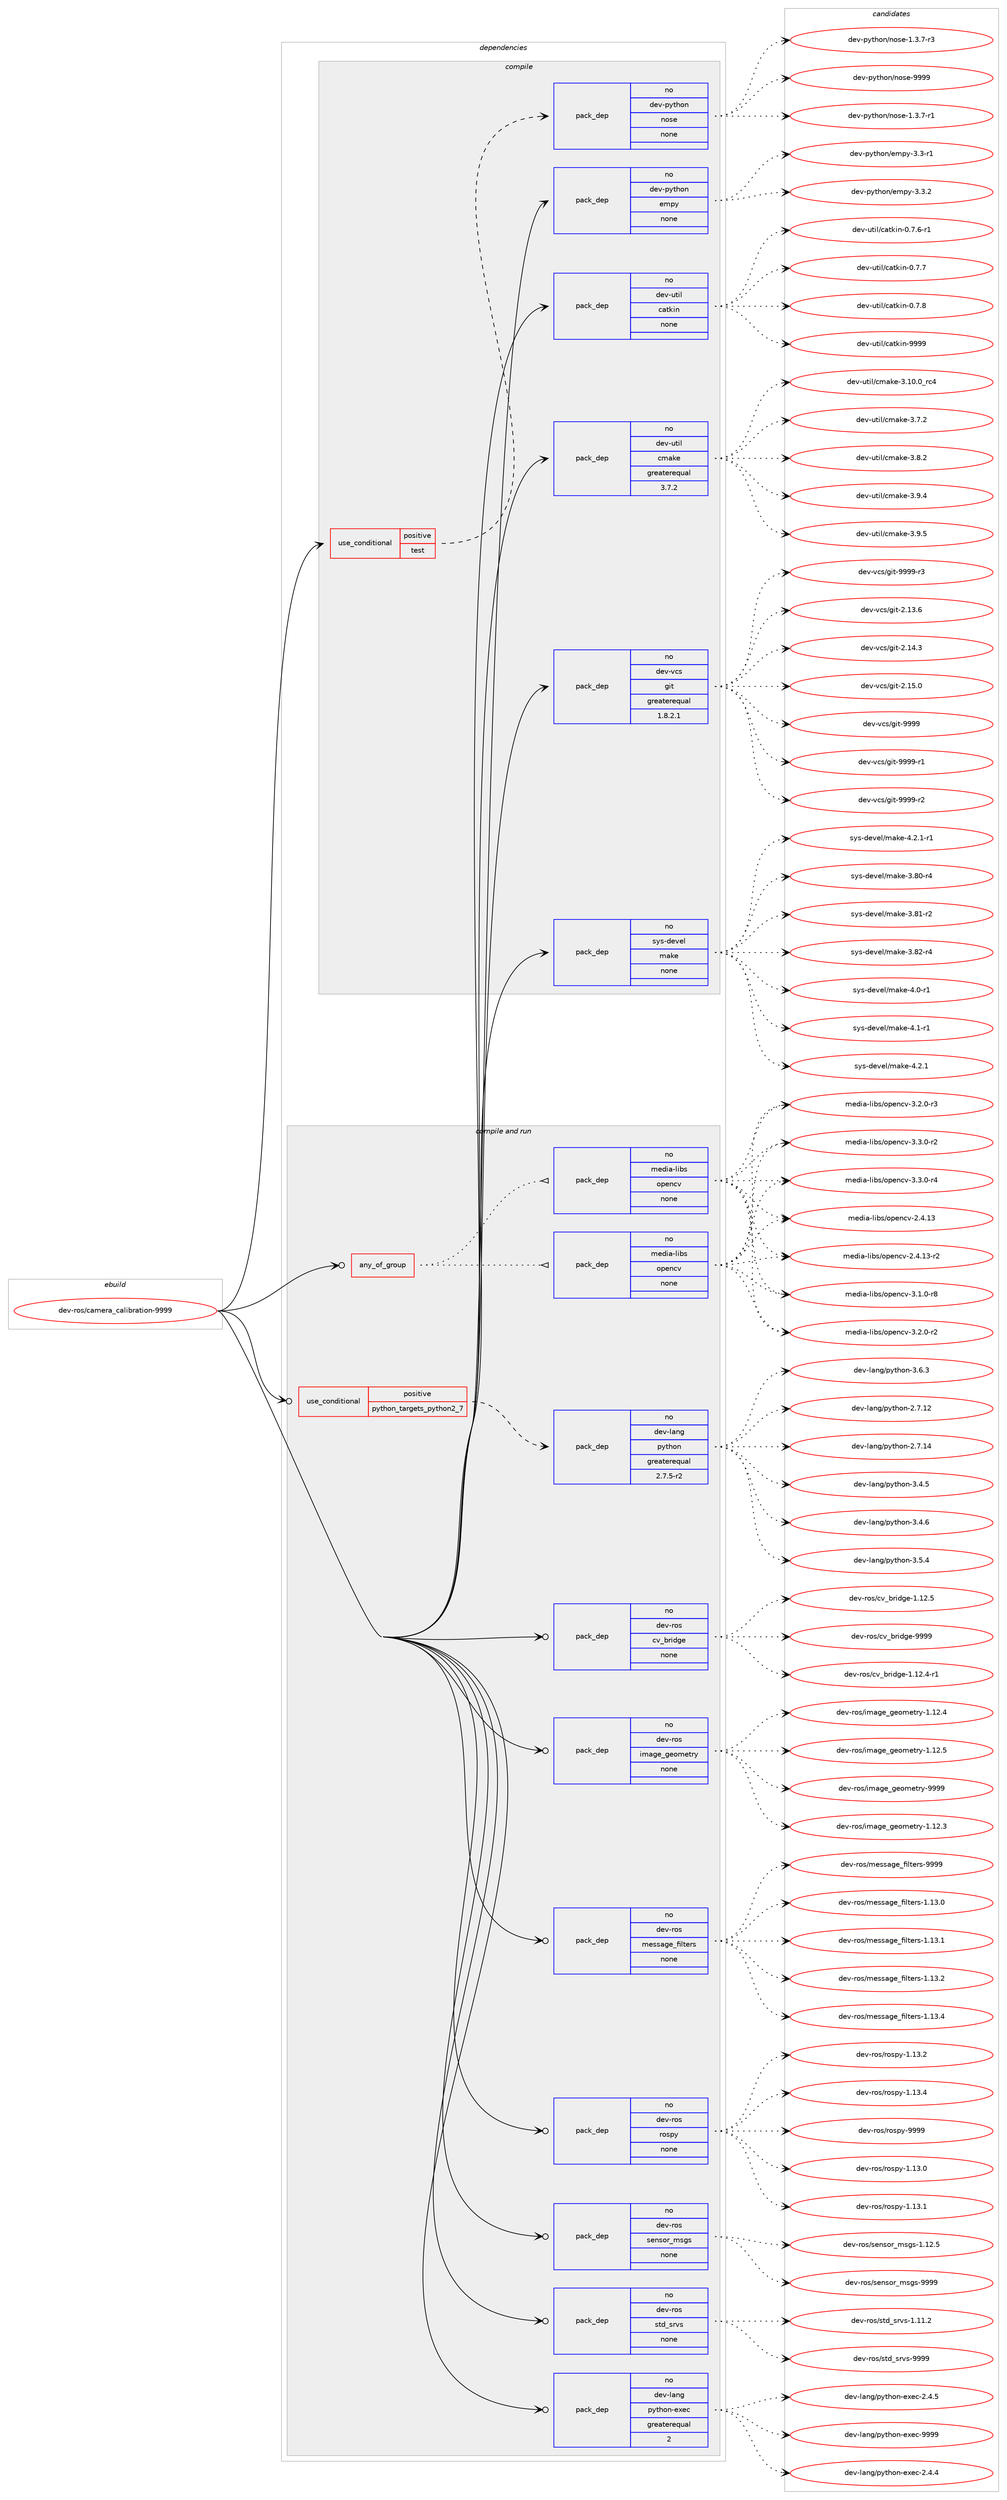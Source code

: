 digraph prolog {

# *************
# Graph options
# *************

newrank=true;
concentrate=true;
compound=true;
graph [rankdir=LR,fontname=Helvetica,fontsize=10,ranksep=1.5];#, ranksep=2.5, nodesep=0.2];
edge  [arrowhead=vee];
node  [fontname=Helvetica,fontsize=10];

# **********
# The ebuild
# **********

subgraph cluster_leftcol {
color=gray;
rank=same;
label=<<i>ebuild</i>>;
id [label="dev-ros/camera_calibration-9999", color=red, width=4, href="../dev-ros/camera_calibration-9999.svg"];
}

# ****************
# The dependencies
# ****************

subgraph cluster_midcol {
color=gray;
label=<<i>dependencies</i>>;
subgraph cluster_compile {
fillcolor="#eeeeee";
style=filled;
label=<<i>compile</i>>;
subgraph cond44892 {
dependency198423 [label=<<TABLE BORDER="0" CELLBORDER="1" CELLSPACING="0" CELLPADDING="4"><TR><TD ROWSPAN="3" CELLPADDING="10">use_conditional</TD></TR><TR><TD>positive</TD></TR><TR><TD>test</TD></TR></TABLE>>, shape=none, color=red];
subgraph pack149545 {
dependency198424 [label=<<TABLE BORDER="0" CELLBORDER="1" CELLSPACING="0" CELLPADDING="4" WIDTH="220"><TR><TD ROWSPAN="6" CELLPADDING="30">pack_dep</TD></TR><TR><TD WIDTH="110">no</TD></TR><TR><TD>dev-python</TD></TR><TR><TD>nose</TD></TR><TR><TD>none</TD></TR><TR><TD></TD></TR></TABLE>>, shape=none, color=blue];
}
dependency198423:e -> dependency198424:w [weight=20,style="dashed",arrowhead="vee"];
}
id:e -> dependency198423:w [weight=20,style="solid",arrowhead="vee"];
subgraph pack149546 {
dependency198425 [label=<<TABLE BORDER="0" CELLBORDER="1" CELLSPACING="0" CELLPADDING="4" WIDTH="220"><TR><TD ROWSPAN="6" CELLPADDING="30">pack_dep</TD></TR><TR><TD WIDTH="110">no</TD></TR><TR><TD>dev-python</TD></TR><TR><TD>empy</TD></TR><TR><TD>none</TD></TR><TR><TD></TD></TR></TABLE>>, shape=none, color=blue];
}
id:e -> dependency198425:w [weight=20,style="solid",arrowhead="vee"];
subgraph pack149547 {
dependency198426 [label=<<TABLE BORDER="0" CELLBORDER="1" CELLSPACING="0" CELLPADDING="4" WIDTH="220"><TR><TD ROWSPAN="6" CELLPADDING="30">pack_dep</TD></TR><TR><TD WIDTH="110">no</TD></TR><TR><TD>dev-util</TD></TR><TR><TD>catkin</TD></TR><TR><TD>none</TD></TR><TR><TD></TD></TR></TABLE>>, shape=none, color=blue];
}
id:e -> dependency198426:w [weight=20,style="solid",arrowhead="vee"];
subgraph pack149548 {
dependency198427 [label=<<TABLE BORDER="0" CELLBORDER="1" CELLSPACING="0" CELLPADDING="4" WIDTH="220"><TR><TD ROWSPAN="6" CELLPADDING="30">pack_dep</TD></TR><TR><TD WIDTH="110">no</TD></TR><TR><TD>dev-util</TD></TR><TR><TD>cmake</TD></TR><TR><TD>greaterequal</TD></TR><TR><TD>3.7.2</TD></TR></TABLE>>, shape=none, color=blue];
}
id:e -> dependency198427:w [weight=20,style="solid",arrowhead="vee"];
subgraph pack149549 {
dependency198428 [label=<<TABLE BORDER="0" CELLBORDER="1" CELLSPACING="0" CELLPADDING="4" WIDTH="220"><TR><TD ROWSPAN="6" CELLPADDING="30">pack_dep</TD></TR><TR><TD WIDTH="110">no</TD></TR><TR><TD>dev-vcs</TD></TR><TR><TD>git</TD></TR><TR><TD>greaterequal</TD></TR><TR><TD>1.8.2.1</TD></TR></TABLE>>, shape=none, color=blue];
}
id:e -> dependency198428:w [weight=20,style="solid",arrowhead="vee"];
subgraph pack149550 {
dependency198429 [label=<<TABLE BORDER="0" CELLBORDER="1" CELLSPACING="0" CELLPADDING="4" WIDTH="220"><TR><TD ROWSPAN="6" CELLPADDING="30">pack_dep</TD></TR><TR><TD WIDTH="110">no</TD></TR><TR><TD>sys-devel</TD></TR><TR><TD>make</TD></TR><TR><TD>none</TD></TR><TR><TD></TD></TR></TABLE>>, shape=none, color=blue];
}
id:e -> dependency198429:w [weight=20,style="solid",arrowhead="vee"];
}
subgraph cluster_compileandrun {
fillcolor="#eeeeee";
style=filled;
label=<<i>compile and run</i>>;
subgraph any3940 {
dependency198430 [label=<<TABLE BORDER="0" CELLBORDER="1" CELLSPACING="0" CELLPADDING="4"><TR><TD CELLPADDING="10">any_of_group</TD></TR></TABLE>>, shape=none, color=red];subgraph pack149551 {
dependency198431 [label=<<TABLE BORDER="0" CELLBORDER="1" CELLSPACING="0" CELLPADDING="4" WIDTH="220"><TR><TD ROWSPAN="6" CELLPADDING="30">pack_dep</TD></TR><TR><TD WIDTH="110">no</TD></TR><TR><TD>media-libs</TD></TR><TR><TD>opencv</TD></TR><TR><TD>none</TD></TR><TR><TD></TD></TR></TABLE>>, shape=none, color=blue];
}
dependency198430:e -> dependency198431:w [weight=20,style="dotted",arrowhead="oinv"];
subgraph pack149552 {
dependency198432 [label=<<TABLE BORDER="0" CELLBORDER="1" CELLSPACING="0" CELLPADDING="4" WIDTH="220"><TR><TD ROWSPAN="6" CELLPADDING="30">pack_dep</TD></TR><TR><TD WIDTH="110">no</TD></TR><TR><TD>media-libs</TD></TR><TR><TD>opencv</TD></TR><TR><TD>none</TD></TR><TR><TD></TD></TR></TABLE>>, shape=none, color=blue];
}
dependency198430:e -> dependency198432:w [weight=20,style="dotted",arrowhead="oinv"];
}
id:e -> dependency198430:w [weight=20,style="solid",arrowhead="odotvee"];
subgraph cond44893 {
dependency198433 [label=<<TABLE BORDER="0" CELLBORDER="1" CELLSPACING="0" CELLPADDING="4"><TR><TD ROWSPAN="3" CELLPADDING="10">use_conditional</TD></TR><TR><TD>positive</TD></TR><TR><TD>python_targets_python2_7</TD></TR></TABLE>>, shape=none, color=red];
subgraph pack149553 {
dependency198434 [label=<<TABLE BORDER="0" CELLBORDER="1" CELLSPACING="0" CELLPADDING="4" WIDTH="220"><TR><TD ROWSPAN="6" CELLPADDING="30">pack_dep</TD></TR><TR><TD WIDTH="110">no</TD></TR><TR><TD>dev-lang</TD></TR><TR><TD>python</TD></TR><TR><TD>greaterequal</TD></TR><TR><TD>2.7.5-r2</TD></TR></TABLE>>, shape=none, color=blue];
}
dependency198433:e -> dependency198434:w [weight=20,style="dashed",arrowhead="vee"];
}
id:e -> dependency198433:w [weight=20,style="solid",arrowhead="odotvee"];
subgraph pack149554 {
dependency198435 [label=<<TABLE BORDER="0" CELLBORDER="1" CELLSPACING="0" CELLPADDING="4" WIDTH="220"><TR><TD ROWSPAN="6" CELLPADDING="30">pack_dep</TD></TR><TR><TD WIDTH="110">no</TD></TR><TR><TD>dev-lang</TD></TR><TR><TD>python-exec</TD></TR><TR><TD>greaterequal</TD></TR><TR><TD>2</TD></TR></TABLE>>, shape=none, color=blue];
}
id:e -> dependency198435:w [weight=20,style="solid",arrowhead="odotvee"];
subgraph pack149555 {
dependency198436 [label=<<TABLE BORDER="0" CELLBORDER="1" CELLSPACING="0" CELLPADDING="4" WIDTH="220"><TR><TD ROWSPAN="6" CELLPADDING="30">pack_dep</TD></TR><TR><TD WIDTH="110">no</TD></TR><TR><TD>dev-ros</TD></TR><TR><TD>cv_bridge</TD></TR><TR><TD>none</TD></TR><TR><TD></TD></TR></TABLE>>, shape=none, color=blue];
}
id:e -> dependency198436:w [weight=20,style="solid",arrowhead="odotvee"];
subgraph pack149556 {
dependency198437 [label=<<TABLE BORDER="0" CELLBORDER="1" CELLSPACING="0" CELLPADDING="4" WIDTH="220"><TR><TD ROWSPAN="6" CELLPADDING="30">pack_dep</TD></TR><TR><TD WIDTH="110">no</TD></TR><TR><TD>dev-ros</TD></TR><TR><TD>image_geometry</TD></TR><TR><TD>none</TD></TR><TR><TD></TD></TR></TABLE>>, shape=none, color=blue];
}
id:e -> dependency198437:w [weight=20,style="solid",arrowhead="odotvee"];
subgraph pack149557 {
dependency198438 [label=<<TABLE BORDER="0" CELLBORDER="1" CELLSPACING="0" CELLPADDING="4" WIDTH="220"><TR><TD ROWSPAN="6" CELLPADDING="30">pack_dep</TD></TR><TR><TD WIDTH="110">no</TD></TR><TR><TD>dev-ros</TD></TR><TR><TD>message_filters</TD></TR><TR><TD>none</TD></TR><TR><TD></TD></TR></TABLE>>, shape=none, color=blue];
}
id:e -> dependency198438:w [weight=20,style="solid",arrowhead="odotvee"];
subgraph pack149558 {
dependency198439 [label=<<TABLE BORDER="0" CELLBORDER="1" CELLSPACING="0" CELLPADDING="4" WIDTH="220"><TR><TD ROWSPAN="6" CELLPADDING="30">pack_dep</TD></TR><TR><TD WIDTH="110">no</TD></TR><TR><TD>dev-ros</TD></TR><TR><TD>rospy</TD></TR><TR><TD>none</TD></TR><TR><TD></TD></TR></TABLE>>, shape=none, color=blue];
}
id:e -> dependency198439:w [weight=20,style="solid",arrowhead="odotvee"];
subgraph pack149559 {
dependency198440 [label=<<TABLE BORDER="0" CELLBORDER="1" CELLSPACING="0" CELLPADDING="4" WIDTH="220"><TR><TD ROWSPAN="6" CELLPADDING="30">pack_dep</TD></TR><TR><TD WIDTH="110">no</TD></TR><TR><TD>dev-ros</TD></TR><TR><TD>sensor_msgs</TD></TR><TR><TD>none</TD></TR><TR><TD></TD></TR></TABLE>>, shape=none, color=blue];
}
id:e -> dependency198440:w [weight=20,style="solid",arrowhead="odotvee"];
subgraph pack149560 {
dependency198441 [label=<<TABLE BORDER="0" CELLBORDER="1" CELLSPACING="0" CELLPADDING="4" WIDTH="220"><TR><TD ROWSPAN="6" CELLPADDING="30">pack_dep</TD></TR><TR><TD WIDTH="110">no</TD></TR><TR><TD>dev-ros</TD></TR><TR><TD>std_srvs</TD></TR><TR><TD>none</TD></TR><TR><TD></TD></TR></TABLE>>, shape=none, color=blue];
}
id:e -> dependency198441:w [weight=20,style="solid",arrowhead="odotvee"];
}
subgraph cluster_run {
fillcolor="#eeeeee";
style=filled;
label=<<i>run</i>>;
}
}

# **************
# The candidates
# **************

subgraph cluster_choices {
rank=same;
color=gray;
label=<<i>candidates</i>>;

subgraph choice149545 {
color=black;
nodesep=1;
choice10010111845112121116104111110471101111151014549465146554511449 [label="dev-python/nose-1.3.7-r1", color=red, width=4,href="../dev-python/nose-1.3.7-r1.svg"];
choice10010111845112121116104111110471101111151014549465146554511451 [label="dev-python/nose-1.3.7-r3", color=red, width=4,href="../dev-python/nose-1.3.7-r3.svg"];
choice10010111845112121116104111110471101111151014557575757 [label="dev-python/nose-9999", color=red, width=4,href="../dev-python/nose-9999.svg"];
dependency198424:e -> choice10010111845112121116104111110471101111151014549465146554511449:w [style=dotted,weight="100"];
dependency198424:e -> choice10010111845112121116104111110471101111151014549465146554511451:w [style=dotted,weight="100"];
dependency198424:e -> choice10010111845112121116104111110471101111151014557575757:w [style=dotted,weight="100"];
}
subgraph choice149546 {
color=black;
nodesep=1;
choice1001011184511212111610411111047101109112121455146514511449 [label="dev-python/empy-3.3-r1", color=red, width=4,href="../dev-python/empy-3.3-r1.svg"];
choice1001011184511212111610411111047101109112121455146514650 [label="dev-python/empy-3.3.2", color=red, width=4,href="../dev-python/empy-3.3.2.svg"];
dependency198425:e -> choice1001011184511212111610411111047101109112121455146514511449:w [style=dotted,weight="100"];
dependency198425:e -> choice1001011184511212111610411111047101109112121455146514650:w [style=dotted,weight="100"];
}
subgraph choice149547 {
color=black;
nodesep=1;
choice100101118451171161051084799971161071051104548465546544511449 [label="dev-util/catkin-0.7.6-r1", color=red, width=4,href="../dev-util/catkin-0.7.6-r1.svg"];
choice10010111845117116105108479997116107105110454846554655 [label="dev-util/catkin-0.7.7", color=red, width=4,href="../dev-util/catkin-0.7.7.svg"];
choice10010111845117116105108479997116107105110454846554656 [label="dev-util/catkin-0.7.8", color=red, width=4,href="../dev-util/catkin-0.7.8.svg"];
choice100101118451171161051084799971161071051104557575757 [label="dev-util/catkin-9999", color=red, width=4,href="../dev-util/catkin-9999.svg"];
dependency198426:e -> choice100101118451171161051084799971161071051104548465546544511449:w [style=dotted,weight="100"];
dependency198426:e -> choice10010111845117116105108479997116107105110454846554655:w [style=dotted,weight="100"];
dependency198426:e -> choice10010111845117116105108479997116107105110454846554656:w [style=dotted,weight="100"];
dependency198426:e -> choice100101118451171161051084799971161071051104557575757:w [style=dotted,weight="100"];
}
subgraph choice149548 {
color=black;
nodesep=1;
choice1001011184511711610510847991099710710145514649484648951149952 [label="dev-util/cmake-3.10.0_rc4", color=red, width=4,href="../dev-util/cmake-3.10.0_rc4.svg"];
choice10010111845117116105108479910997107101455146554650 [label="dev-util/cmake-3.7.2", color=red, width=4,href="../dev-util/cmake-3.7.2.svg"];
choice10010111845117116105108479910997107101455146564650 [label="dev-util/cmake-3.8.2", color=red, width=4,href="../dev-util/cmake-3.8.2.svg"];
choice10010111845117116105108479910997107101455146574652 [label="dev-util/cmake-3.9.4", color=red, width=4,href="../dev-util/cmake-3.9.4.svg"];
choice10010111845117116105108479910997107101455146574653 [label="dev-util/cmake-3.9.5", color=red, width=4,href="../dev-util/cmake-3.9.5.svg"];
dependency198427:e -> choice1001011184511711610510847991099710710145514649484648951149952:w [style=dotted,weight="100"];
dependency198427:e -> choice10010111845117116105108479910997107101455146554650:w [style=dotted,weight="100"];
dependency198427:e -> choice10010111845117116105108479910997107101455146564650:w [style=dotted,weight="100"];
dependency198427:e -> choice10010111845117116105108479910997107101455146574652:w [style=dotted,weight="100"];
dependency198427:e -> choice10010111845117116105108479910997107101455146574653:w [style=dotted,weight="100"];
}
subgraph choice149549 {
color=black;
nodesep=1;
choice10010111845118991154710310511645504649514654 [label="dev-vcs/git-2.13.6", color=red, width=4,href="../dev-vcs/git-2.13.6.svg"];
choice10010111845118991154710310511645504649524651 [label="dev-vcs/git-2.14.3", color=red, width=4,href="../dev-vcs/git-2.14.3.svg"];
choice10010111845118991154710310511645504649534648 [label="dev-vcs/git-2.15.0", color=red, width=4,href="../dev-vcs/git-2.15.0.svg"];
choice1001011184511899115471031051164557575757 [label="dev-vcs/git-9999", color=red, width=4,href="../dev-vcs/git-9999.svg"];
choice10010111845118991154710310511645575757574511449 [label="dev-vcs/git-9999-r1", color=red, width=4,href="../dev-vcs/git-9999-r1.svg"];
choice10010111845118991154710310511645575757574511450 [label="dev-vcs/git-9999-r2", color=red, width=4,href="../dev-vcs/git-9999-r2.svg"];
choice10010111845118991154710310511645575757574511451 [label="dev-vcs/git-9999-r3", color=red, width=4,href="../dev-vcs/git-9999-r3.svg"];
dependency198428:e -> choice10010111845118991154710310511645504649514654:w [style=dotted,weight="100"];
dependency198428:e -> choice10010111845118991154710310511645504649524651:w [style=dotted,weight="100"];
dependency198428:e -> choice10010111845118991154710310511645504649534648:w [style=dotted,weight="100"];
dependency198428:e -> choice1001011184511899115471031051164557575757:w [style=dotted,weight="100"];
dependency198428:e -> choice10010111845118991154710310511645575757574511449:w [style=dotted,weight="100"];
dependency198428:e -> choice10010111845118991154710310511645575757574511450:w [style=dotted,weight="100"];
dependency198428:e -> choice10010111845118991154710310511645575757574511451:w [style=dotted,weight="100"];
}
subgraph choice149550 {
color=black;
nodesep=1;
choice11512111545100101118101108471099710710145514656484511452 [label="sys-devel/make-3.80-r4", color=red, width=4,href="../sys-devel/make-3.80-r4.svg"];
choice11512111545100101118101108471099710710145514656494511450 [label="sys-devel/make-3.81-r2", color=red, width=4,href="../sys-devel/make-3.81-r2.svg"];
choice11512111545100101118101108471099710710145514656504511452 [label="sys-devel/make-3.82-r4", color=red, width=4,href="../sys-devel/make-3.82-r4.svg"];
choice115121115451001011181011084710997107101455246484511449 [label="sys-devel/make-4.0-r1", color=red, width=4,href="../sys-devel/make-4.0-r1.svg"];
choice115121115451001011181011084710997107101455246494511449 [label="sys-devel/make-4.1-r1", color=red, width=4,href="../sys-devel/make-4.1-r1.svg"];
choice115121115451001011181011084710997107101455246504649 [label="sys-devel/make-4.2.1", color=red, width=4,href="../sys-devel/make-4.2.1.svg"];
choice1151211154510010111810110847109971071014552465046494511449 [label="sys-devel/make-4.2.1-r1", color=red, width=4,href="../sys-devel/make-4.2.1-r1.svg"];
dependency198429:e -> choice11512111545100101118101108471099710710145514656484511452:w [style=dotted,weight="100"];
dependency198429:e -> choice11512111545100101118101108471099710710145514656494511450:w [style=dotted,weight="100"];
dependency198429:e -> choice11512111545100101118101108471099710710145514656504511452:w [style=dotted,weight="100"];
dependency198429:e -> choice115121115451001011181011084710997107101455246484511449:w [style=dotted,weight="100"];
dependency198429:e -> choice115121115451001011181011084710997107101455246494511449:w [style=dotted,weight="100"];
dependency198429:e -> choice115121115451001011181011084710997107101455246504649:w [style=dotted,weight="100"];
dependency198429:e -> choice1151211154510010111810110847109971071014552465046494511449:w [style=dotted,weight="100"];
}
subgraph choice149551 {
color=black;
nodesep=1;
choice109101100105974510810598115471111121011109911845504652464951 [label="media-libs/opencv-2.4.13", color=red, width=4,href="../media-libs/opencv-2.4.13.svg"];
choice1091011001059745108105981154711111210111099118455046524649514511450 [label="media-libs/opencv-2.4.13-r2", color=red, width=4,href="../media-libs/opencv-2.4.13-r2.svg"];
choice10910110010597451081059811547111112101110991184551464946484511456 [label="media-libs/opencv-3.1.0-r8", color=red, width=4,href="../media-libs/opencv-3.1.0-r8.svg"];
choice10910110010597451081059811547111112101110991184551465046484511450 [label="media-libs/opencv-3.2.0-r2", color=red, width=4,href="../media-libs/opencv-3.2.0-r2.svg"];
choice10910110010597451081059811547111112101110991184551465046484511451 [label="media-libs/opencv-3.2.0-r3", color=red, width=4,href="../media-libs/opencv-3.2.0-r3.svg"];
choice10910110010597451081059811547111112101110991184551465146484511450 [label="media-libs/opencv-3.3.0-r2", color=red, width=4,href="../media-libs/opencv-3.3.0-r2.svg"];
choice10910110010597451081059811547111112101110991184551465146484511452 [label="media-libs/opencv-3.3.0-r4", color=red, width=4,href="../media-libs/opencv-3.3.0-r4.svg"];
dependency198431:e -> choice109101100105974510810598115471111121011109911845504652464951:w [style=dotted,weight="100"];
dependency198431:e -> choice1091011001059745108105981154711111210111099118455046524649514511450:w [style=dotted,weight="100"];
dependency198431:e -> choice10910110010597451081059811547111112101110991184551464946484511456:w [style=dotted,weight="100"];
dependency198431:e -> choice10910110010597451081059811547111112101110991184551465046484511450:w [style=dotted,weight="100"];
dependency198431:e -> choice10910110010597451081059811547111112101110991184551465046484511451:w [style=dotted,weight="100"];
dependency198431:e -> choice10910110010597451081059811547111112101110991184551465146484511450:w [style=dotted,weight="100"];
dependency198431:e -> choice10910110010597451081059811547111112101110991184551465146484511452:w [style=dotted,weight="100"];
}
subgraph choice149552 {
color=black;
nodesep=1;
choice109101100105974510810598115471111121011109911845504652464951 [label="media-libs/opencv-2.4.13", color=red, width=4,href="../media-libs/opencv-2.4.13.svg"];
choice1091011001059745108105981154711111210111099118455046524649514511450 [label="media-libs/opencv-2.4.13-r2", color=red, width=4,href="../media-libs/opencv-2.4.13-r2.svg"];
choice10910110010597451081059811547111112101110991184551464946484511456 [label="media-libs/opencv-3.1.0-r8", color=red, width=4,href="../media-libs/opencv-3.1.0-r8.svg"];
choice10910110010597451081059811547111112101110991184551465046484511450 [label="media-libs/opencv-3.2.0-r2", color=red, width=4,href="../media-libs/opencv-3.2.0-r2.svg"];
choice10910110010597451081059811547111112101110991184551465046484511451 [label="media-libs/opencv-3.2.0-r3", color=red, width=4,href="../media-libs/opencv-3.2.0-r3.svg"];
choice10910110010597451081059811547111112101110991184551465146484511450 [label="media-libs/opencv-3.3.0-r2", color=red, width=4,href="../media-libs/opencv-3.3.0-r2.svg"];
choice10910110010597451081059811547111112101110991184551465146484511452 [label="media-libs/opencv-3.3.0-r4", color=red, width=4,href="../media-libs/opencv-3.3.0-r4.svg"];
dependency198432:e -> choice109101100105974510810598115471111121011109911845504652464951:w [style=dotted,weight="100"];
dependency198432:e -> choice1091011001059745108105981154711111210111099118455046524649514511450:w [style=dotted,weight="100"];
dependency198432:e -> choice10910110010597451081059811547111112101110991184551464946484511456:w [style=dotted,weight="100"];
dependency198432:e -> choice10910110010597451081059811547111112101110991184551465046484511450:w [style=dotted,weight="100"];
dependency198432:e -> choice10910110010597451081059811547111112101110991184551465046484511451:w [style=dotted,weight="100"];
dependency198432:e -> choice10910110010597451081059811547111112101110991184551465146484511450:w [style=dotted,weight="100"];
dependency198432:e -> choice10910110010597451081059811547111112101110991184551465146484511452:w [style=dotted,weight="100"];
}
subgraph choice149553 {
color=black;
nodesep=1;
choice10010111845108971101034711212111610411111045504655464950 [label="dev-lang/python-2.7.12", color=red, width=4,href="../dev-lang/python-2.7.12.svg"];
choice10010111845108971101034711212111610411111045504655464952 [label="dev-lang/python-2.7.14", color=red, width=4,href="../dev-lang/python-2.7.14.svg"];
choice100101118451089711010347112121116104111110455146524653 [label="dev-lang/python-3.4.5", color=red, width=4,href="../dev-lang/python-3.4.5.svg"];
choice100101118451089711010347112121116104111110455146524654 [label="dev-lang/python-3.4.6", color=red, width=4,href="../dev-lang/python-3.4.6.svg"];
choice100101118451089711010347112121116104111110455146534652 [label="dev-lang/python-3.5.4", color=red, width=4,href="../dev-lang/python-3.5.4.svg"];
choice100101118451089711010347112121116104111110455146544651 [label="dev-lang/python-3.6.3", color=red, width=4,href="../dev-lang/python-3.6.3.svg"];
dependency198434:e -> choice10010111845108971101034711212111610411111045504655464950:w [style=dotted,weight="100"];
dependency198434:e -> choice10010111845108971101034711212111610411111045504655464952:w [style=dotted,weight="100"];
dependency198434:e -> choice100101118451089711010347112121116104111110455146524653:w [style=dotted,weight="100"];
dependency198434:e -> choice100101118451089711010347112121116104111110455146524654:w [style=dotted,weight="100"];
dependency198434:e -> choice100101118451089711010347112121116104111110455146534652:w [style=dotted,weight="100"];
dependency198434:e -> choice100101118451089711010347112121116104111110455146544651:w [style=dotted,weight="100"];
}
subgraph choice149554 {
color=black;
nodesep=1;
choice1001011184510897110103471121211161041111104510112010199455046524652 [label="dev-lang/python-exec-2.4.4", color=red, width=4,href="../dev-lang/python-exec-2.4.4.svg"];
choice1001011184510897110103471121211161041111104510112010199455046524653 [label="dev-lang/python-exec-2.4.5", color=red, width=4,href="../dev-lang/python-exec-2.4.5.svg"];
choice10010111845108971101034711212111610411111045101120101994557575757 [label="dev-lang/python-exec-9999", color=red, width=4,href="../dev-lang/python-exec-9999.svg"];
dependency198435:e -> choice1001011184510897110103471121211161041111104510112010199455046524652:w [style=dotted,weight="100"];
dependency198435:e -> choice1001011184510897110103471121211161041111104510112010199455046524653:w [style=dotted,weight="100"];
dependency198435:e -> choice10010111845108971101034711212111610411111045101120101994557575757:w [style=dotted,weight="100"];
}
subgraph choice149555 {
color=black;
nodesep=1;
choice1001011184511411111547991189598114105100103101454946495046524511449 [label="dev-ros/cv_bridge-1.12.4-r1", color=red, width=4,href="../dev-ros/cv_bridge-1.12.4-r1.svg"];
choice100101118451141111154799118959811410510010310145494649504653 [label="dev-ros/cv_bridge-1.12.5", color=red, width=4,href="../dev-ros/cv_bridge-1.12.5.svg"];
choice10010111845114111115479911895981141051001031014557575757 [label="dev-ros/cv_bridge-9999", color=red, width=4,href="../dev-ros/cv_bridge-9999.svg"];
dependency198436:e -> choice1001011184511411111547991189598114105100103101454946495046524511449:w [style=dotted,weight="100"];
dependency198436:e -> choice100101118451141111154799118959811410510010310145494649504653:w [style=dotted,weight="100"];
dependency198436:e -> choice10010111845114111115479911895981141051001031014557575757:w [style=dotted,weight="100"];
}
subgraph choice149556 {
color=black;
nodesep=1;
choice1001011184511411111547105109971031019510310111110910111611412145494649504651 [label="dev-ros/image_geometry-1.12.3", color=red, width=4,href="../dev-ros/image_geometry-1.12.3.svg"];
choice1001011184511411111547105109971031019510310111110910111611412145494649504652 [label="dev-ros/image_geometry-1.12.4", color=red, width=4,href="../dev-ros/image_geometry-1.12.4.svg"];
choice1001011184511411111547105109971031019510310111110910111611412145494649504653 [label="dev-ros/image_geometry-1.12.5", color=red, width=4,href="../dev-ros/image_geometry-1.12.5.svg"];
choice100101118451141111154710510997103101951031011111091011161141214557575757 [label="dev-ros/image_geometry-9999", color=red, width=4,href="../dev-ros/image_geometry-9999.svg"];
dependency198437:e -> choice1001011184511411111547105109971031019510310111110910111611412145494649504651:w [style=dotted,weight="100"];
dependency198437:e -> choice1001011184511411111547105109971031019510310111110910111611412145494649504652:w [style=dotted,weight="100"];
dependency198437:e -> choice1001011184511411111547105109971031019510310111110910111611412145494649504653:w [style=dotted,weight="100"];
dependency198437:e -> choice100101118451141111154710510997103101951031011111091011161141214557575757:w [style=dotted,weight="100"];
}
subgraph choice149557 {
color=black;
nodesep=1;
choice1001011184511411111547109101115115971031019510210510811610111411545494649514648 [label="dev-ros/message_filters-1.13.0", color=red, width=4,href="../dev-ros/message_filters-1.13.0.svg"];
choice1001011184511411111547109101115115971031019510210510811610111411545494649514649 [label="dev-ros/message_filters-1.13.1", color=red, width=4,href="../dev-ros/message_filters-1.13.1.svg"];
choice1001011184511411111547109101115115971031019510210510811610111411545494649514650 [label="dev-ros/message_filters-1.13.2", color=red, width=4,href="../dev-ros/message_filters-1.13.2.svg"];
choice1001011184511411111547109101115115971031019510210510811610111411545494649514652 [label="dev-ros/message_filters-1.13.4", color=red, width=4,href="../dev-ros/message_filters-1.13.4.svg"];
choice100101118451141111154710910111511597103101951021051081161011141154557575757 [label="dev-ros/message_filters-9999", color=red, width=4,href="../dev-ros/message_filters-9999.svg"];
dependency198438:e -> choice1001011184511411111547109101115115971031019510210510811610111411545494649514648:w [style=dotted,weight="100"];
dependency198438:e -> choice1001011184511411111547109101115115971031019510210510811610111411545494649514649:w [style=dotted,weight="100"];
dependency198438:e -> choice1001011184511411111547109101115115971031019510210510811610111411545494649514650:w [style=dotted,weight="100"];
dependency198438:e -> choice1001011184511411111547109101115115971031019510210510811610111411545494649514652:w [style=dotted,weight="100"];
dependency198438:e -> choice100101118451141111154710910111511597103101951021051081161011141154557575757:w [style=dotted,weight="100"];
}
subgraph choice149558 {
color=black;
nodesep=1;
choice100101118451141111154711411111511212145494649514648 [label="dev-ros/rospy-1.13.0", color=red, width=4,href="../dev-ros/rospy-1.13.0.svg"];
choice100101118451141111154711411111511212145494649514649 [label="dev-ros/rospy-1.13.1", color=red, width=4,href="../dev-ros/rospy-1.13.1.svg"];
choice100101118451141111154711411111511212145494649514650 [label="dev-ros/rospy-1.13.2", color=red, width=4,href="../dev-ros/rospy-1.13.2.svg"];
choice100101118451141111154711411111511212145494649514652 [label="dev-ros/rospy-1.13.4", color=red, width=4,href="../dev-ros/rospy-1.13.4.svg"];
choice10010111845114111115471141111151121214557575757 [label="dev-ros/rospy-9999", color=red, width=4,href="../dev-ros/rospy-9999.svg"];
dependency198439:e -> choice100101118451141111154711411111511212145494649514648:w [style=dotted,weight="100"];
dependency198439:e -> choice100101118451141111154711411111511212145494649514649:w [style=dotted,weight="100"];
dependency198439:e -> choice100101118451141111154711411111511212145494649514650:w [style=dotted,weight="100"];
dependency198439:e -> choice100101118451141111154711411111511212145494649514652:w [style=dotted,weight="100"];
dependency198439:e -> choice10010111845114111115471141111151121214557575757:w [style=dotted,weight="100"];
}
subgraph choice149559 {
color=black;
nodesep=1;
choice10010111845114111115471151011101151111149510911510311545494649504653 [label="dev-ros/sensor_msgs-1.12.5", color=red, width=4,href="../dev-ros/sensor_msgs-1.12.5.svg"];
choice1001011184511411111547115101110115111114951091151031154557575757 [label="dev-ros/sensor_msgs-9999", color=red, width=4,href="../dev-ros/sensor_msgs-9999.svg"];
dependency198440:e -> choice10010111845114111115471151011101151111149510911510311545494649504653:w [style=dotted,weight="100"];
dependency198440:e -> choice1001011184511411111547115101110115111114951091151031154557575757:w [style=dotted,weight="100"];
}
subgraph choice149560 {
color=black;
nodesep=1;
choice10010111845114111115471151161009511511411811545494649494650 [label="dev-ros/std_srvs-1.11.2", color=red, width=4,href="../dev-ros/std_srvs-1.11.2.svg"];
choice1001011184511411111547115116100951151141181154557575757 [label="dev-ros/std_srvs-9999", color=red, width=4,href="../dev-ros/std_srvs-9999.svg"];
dependency198441:e -> choice10010111845114111115471151161009511511411811545494649494650:w [style=dotted,weight="100"];
dependency198441:e -> choice1001011184511411111547115116100951151141181154557575757:w [style=dotted,weight="100"];
}
}

}
